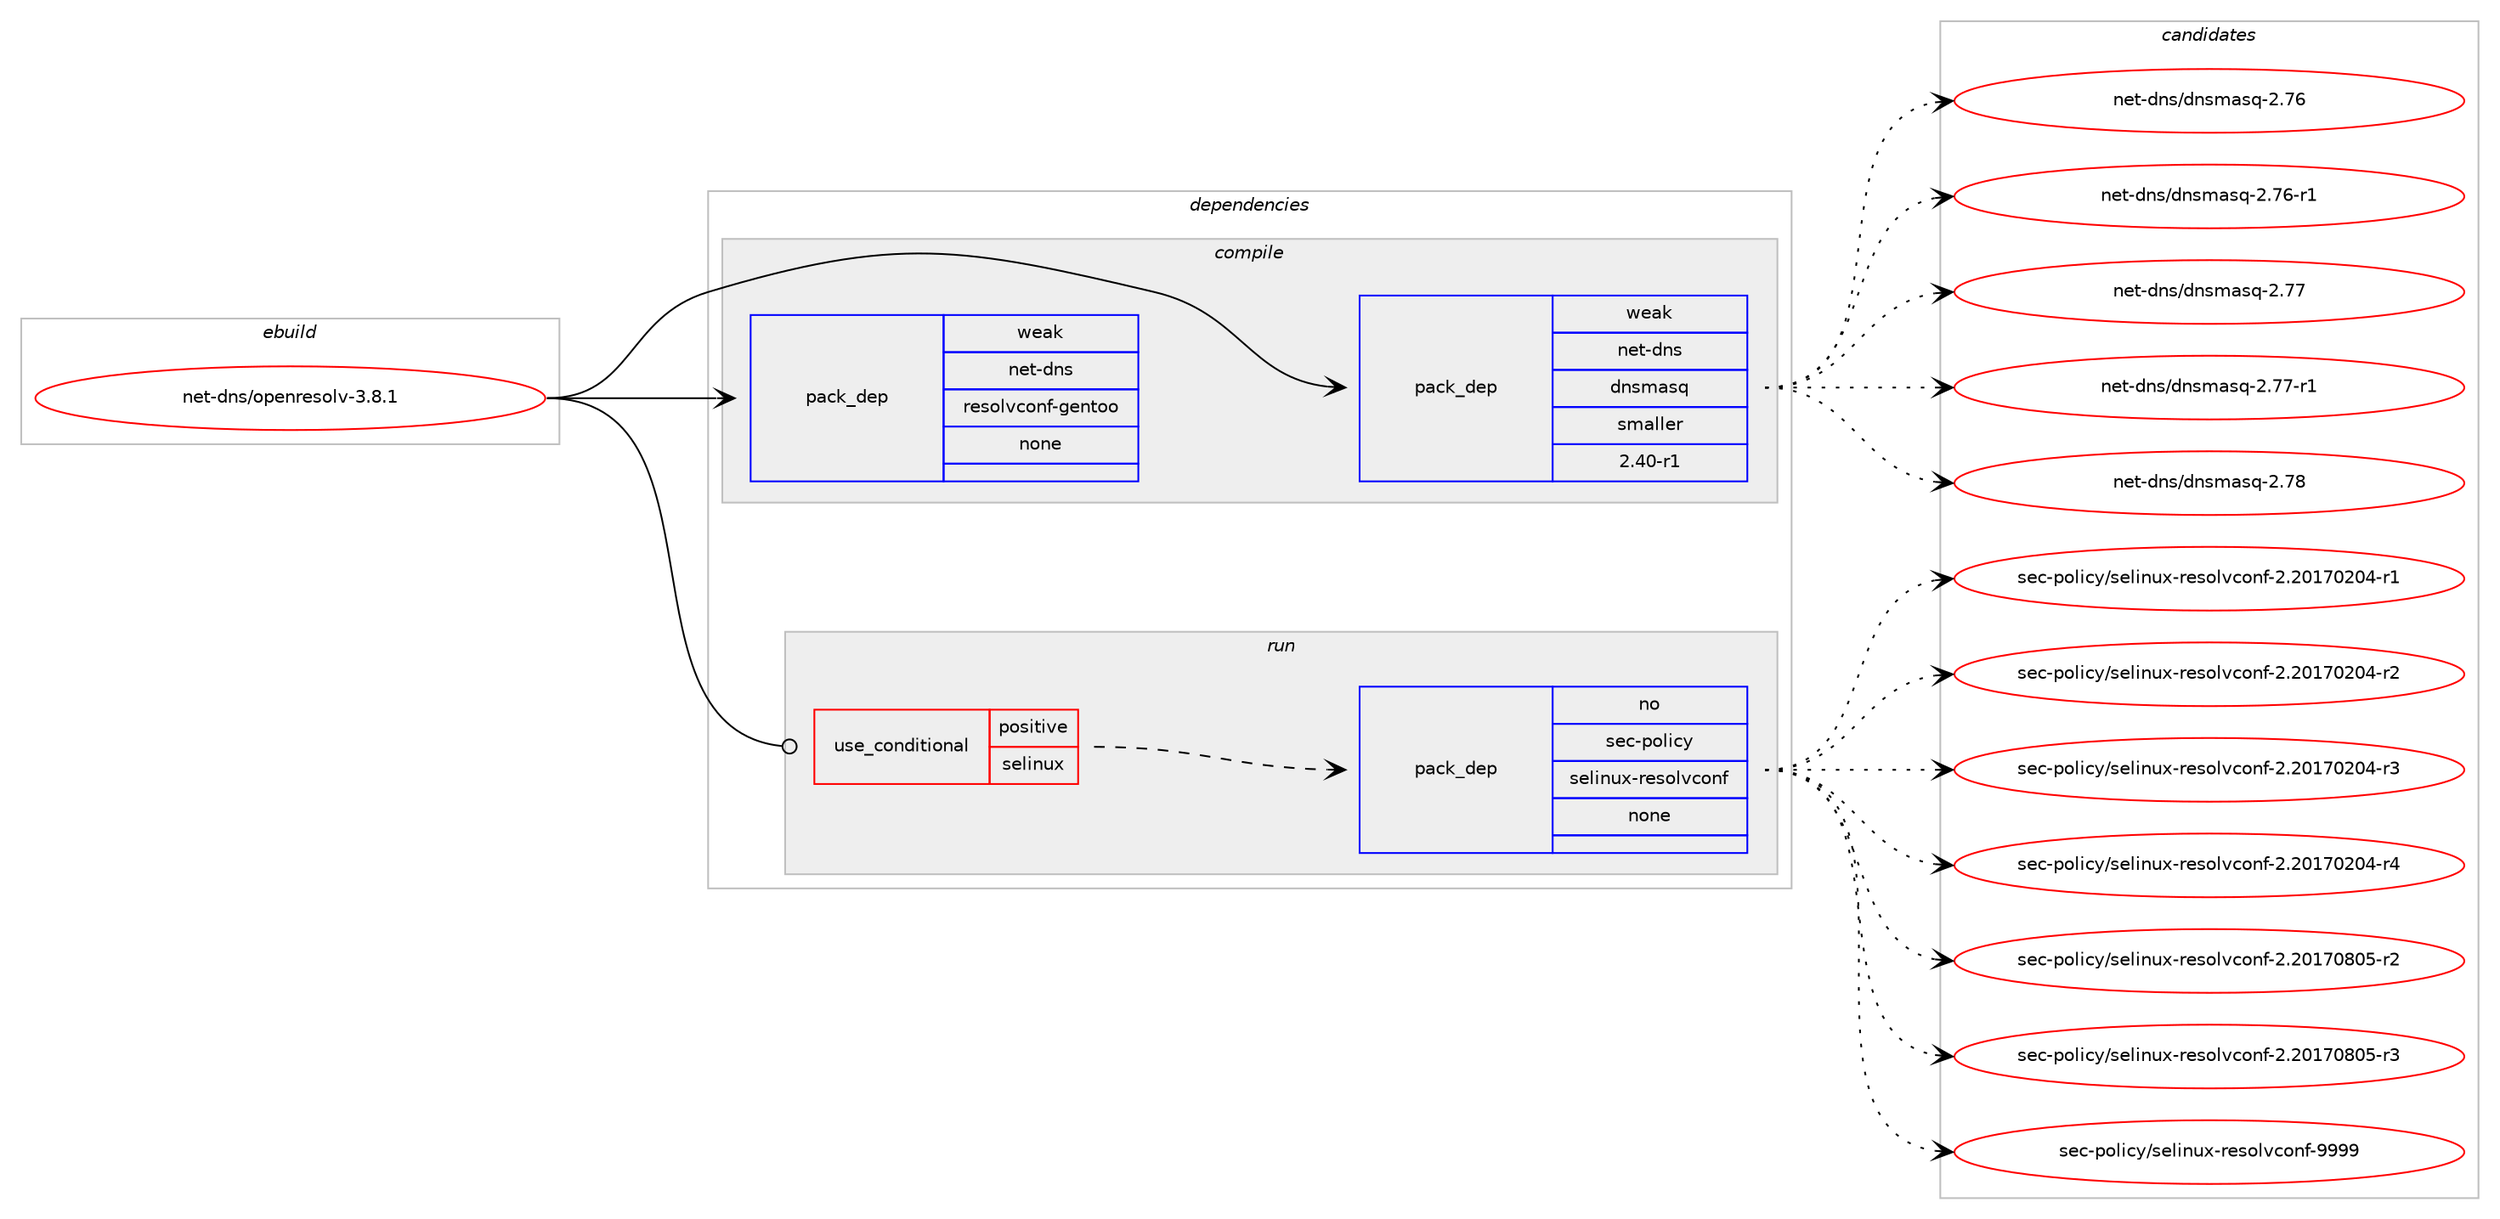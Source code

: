 digraph prolog {

# *************
# Graph options
# *************

newrank=true;
concentrate=true;
compound=true;
graph [rankdir=LR,fontname=Helvetica,fontsize=10,ranksep=1.5];#, ranksep=2.5, nodesep=0.2];
edge  [arrowhead=vee];
node  [fontname=Helvetica,fontsize=10];

# **********
# The ebuild
# **********

subgraph cluster_leftcol {
color=gray;
rank=same;
label=<<i>ebuild</i>>;
id [label="net-dns/openresolv-3.8.1", color=red, width=4, href="../net-dns/openresolv-3.8.1.svg"];
}

# ****************
# The dependencies
# ****************

subgraph cluster_midcol {
color=gray;
label=<<i>dependencies</i>>;
subgraph cluster_compile {
fillcolor="#eeeeee";
style=filled;
label=<<i>compile</i>>;
subgraph pack300439 {
dependency408157 [label=<<TABLE BORDER="0" CELLBORDER="1" CELLSPACING="0" CELLPADDING="4" WIDTH="220"><TR><TD ROWSPAN="6" CELLPADDING="30">pack_dep</TD></TR><TR><TD WIDTH="110">weak</TD></TR><TR><TD>net-dns</TD></TR><TR><TD>dnsmasq</TD></TR><TR><TD>smaller</TD></TR><TR><TD>2.40-r1</TD></TR></TABLE>>, shape=none, color=blue];
}
id:e -> dependency408157:w [weight=20,style="solid",arrowhead="vee"];
subgraph pack300440 {
dependency408158 [label=<<TABLE BORDER="0" CELLBORDER="1" CELLSPACING="0" CELLPADDING="4" WIDTH="220"><TR><TD ROWSPAN="6" CELLPADDING="30">pack_dep</TD></TR><TR><TD WIDTH="110">weak</TD></TR><TR><TD>net-dns</TD></TR><TR><TD>resolvconf-gentoo</TD></TR><TR><TD>none</TD></TR><TR><TD></TD></TR></TABLE>>, shape=none, color=blue];
}
id:e -> dependency408158:w [weight=20,style="solid",arrowhead="vee"];
}
subgraph cluster_compileandrun {
fillcolor="#eeeeee";
style=filled;
label=<<i>compile and run</i>>;
}
subgraph cluster_run {
fillcolor="#eeeeee";
style=filled;
label=<<i>run</i>>;
subgraph cond100986 {
dependency408159 [label=<<TABLE BORDER="0" CELLBORDER="1" CELLSPACING="0" CELLPADDING="4"><TR><TD ROWSPAN="3" CELLPADDING="10">use_conditional</TD></TR><TR><TD>positive</TD></TR><TR><TD>selinux</TD></TR></TABLE>>, shape=none, color=red];
subgraph pack300441 {
dependency408160 [label=<<TABLE BORDER="0" CELLBORDER="1" CELLSPACING="0" CELLPADDING="4" WIDTH="220"><TR><TD ROWSPAN="6" CELLPADDING="30">pack_dep</TD></TR><TR><TD WIDTH="110">no</TD></TR><TR><TD>sec-policy</TD></TR><TR><TD>selinux-resolvconf</TD></TR><TR><TD>none</TD></TR><TR><TD></TD></TR></TABLE>>, shape=none, color=blue];
}
dependency408159:e -> dependency408160:w [weight=20,style="dashed",arrowhead="vee"];
}
id:e -> dependency408159:w [weight=20,style="solid",arrowhead="odot"];
}
}

# **************
# The candidates
# **************

subgraph cluster_choices {
rank=same;
color=gray;
label=<<i>candidates</i>>;

subgraph choice300439 {
color=black;
nodesep=1;
choice1101011164510011011547100110115109971151134550465554 [label="net-dns/dnsmasq-2.76", color=red, width=4,href="../net-dns/dnsmasq-2.76.svg"];
choice11010111645100110115471001101151099711511345504655544511449 [label="net-dns/dnsmasq-2.76-r1", color=red, width=4,href="../net-dns/dnsmasq-2.76-r1.svg"];
choice1101011164510011011547100110115109971151134550465555 [label="net-dns/dnsmasq-2.77", color=red, width=4,href="../net-dns/dnsmasq-2.77.svg"];
choice11010111645100110115471001101151099711511345504655554511449 [label="net-dns/dnsmasq-2.77-r1", color=red, width=4,href="../net-dns/dnsmasq-2.77-r1.svg"];
choice1101011164510011011547100110115109971151134550465556 [label="net-dns/dnsmasq-2.78", color=red, width=4,href="../net-dns/dnsmasq-2.78.svg"];
dependency408157:e -> choice1101011164510011011547100110115109971151134550465554:w [style=dotted,weight="100"];
dependency408157:e -> choice11010111645100110115471001101151099711511345504655544511449:w [style=dotted,weight="100"];
dependency408157:e -> choice1101011164510011011547100110115109971151134550465555:w [style=dotted,weight="100"];
dependency408157:e -> choice11010111645100110115471001101151099711511345504655554511449:w [style=dotted,weight="100"];
dependency408157:e -> choice1101011164510011011547100110115109971151134550465556:w [style=dotted,weight="100"];
}
subgraph choice300440 {
color=black;
nodesep=1;
}
subgraph choice300441 {
color=black;
nodesep=1;
choice11510199451121111081059912147115101108105110117120451141011151111081189911111010245504650484955485048524511449 [label="sec-policy/selinux-resolvconf-2.20170204-r1", color=red, width=4,href="../sec-policy/selinux-resolvconf-2.20170204-r1.svg"];
choice11510199451121111081059912147115101108105110117120451141011151111081189911111010245504650484955485048524511450 [label="sec-policy/selinux-resolvconf-2.20170204-r2", color=red, width=4,href="../sec-policy/selinux-resolvconf-2.20170204-r2.svg"];
choice11510199451121111081059912147115101108105110117120451141011151111081189911111010245504650484955485048524511451 [label="sec-policy/selinux-resolvconf-2.20170204-r3", color=red, width=4,href="../sec-policy/selinux-resolvconf-2.20170204-r3.svg"];
choice11510199451121111081059912147115101108105110117120451141011151111081189911111010245504650484955485048524511452 [label="sec-policy/selinux-resolvconf-2.20170204-r4", color=red, width=4,href="../sec-policy/selinux-resolvconf-2.20170204-r4.svg"];
choice11510199451121111081059912147115101108105110117120451141011151111081189911111010245504650484955485648534511450 [label="sec-policy/selinux-resolvconf-2.20170805-r2", color=red, width=4,href="../sec-policy/selinux-resolvconf-2.20170805-r2.svg"];
choice11510199451121111081059912147115101108105110117120451141011151111081189911111010245504650484955485648534511451 [label="sec-policy/selinux-resolvconf-2.20170805-r3", color=red, width=4,href="../sec-policy/selinux-resolvconf-2.20170805-r3.svg"];
choice1151019945112111108105991214711510110810511011712045114101115111108118991111101024557575757 [label="sec-policy/selinux-resolvconf-9999", color=red, width=4,href="../sec-policy/selinux-resolvconf-9999.svg"];
dependency408160:e -> choice11510199451121111081059912147115101108105110117120451141011151111081189911111010245504650484955485048524511449:w [style=dotted,weight="100"];
dependency408160:e -> choice11510199451121111081059912147115101108105110117120451141011151111081189911111010245504650484955485048524511450:w [style=dotted,weight="100"];
dependency408160:e -> choice11510199451121111081059912147115101108105110117120451141011151111081189911111010245504650484955485048524511451:w [style=dotted,weight="100"];
dependency408160:e -> choice11510199451121111081059912147115101108105110117120451141011151111081189911111010245504650484955485048524511452:w [style=dotted,weight="100"];
dependency408160:e -> choice11510199451121111081059912147115101108105110117120451141011151111081189911111010245504650484955485648534511450:w [style=dotted,weight="100"];
dependency408160:e -> choice11510199451121111081059912147115101108105110117120451141011151111081189911111010245504650484955485648534511451:w [style=dotted,weight="100"];
dependency408160:e -> choice1151019945112111108105991214711510110810511011712045114101115111108118991111101024557575757:w [style=dotted,weight="100"];
}
}

}
